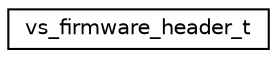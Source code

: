 digraph "Graphical Class Hierarchy"
{
 // LATEX_PDF_SIZE
  edge [fontname="Helvetica",fontsize="10",labelfontname="Helvetica",labelfontsize="10"];
  node [fontname="Helvetica",fontsize="10",shape=record];
  rankdir="LR";
  Node0 [label="vs_firmware_header_t",height=0.2,width=0.4,color="black", fillcolor="white", style="filled",URL="$structvs__firmware__header__t.html",tooltip="Firmware header."];
}
